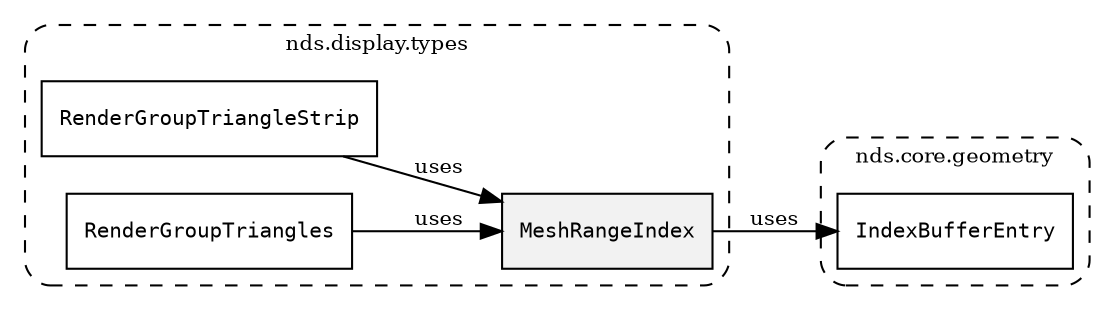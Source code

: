 /**
 * This dot file creates symbol collaboration diagram for MeshRangeIndex.
 */
digraph ZSERIO
{
    node [shape=box, fontsize=10];
    rankdir="LR";
    fontsize=10;
    tooltip="MeshRangeIndex collaboration diagram";

    subgraph "cluster_nds.display.types"
    {
        style="dashed, rounded";
        label="nds.display.types";
        tooltip="Package nds.display.types";
        href="../../../content/packages/nds.display.types.html#Package-nds-display-types";
        target="_parent";

        "MeshRangeIndex" [style="filled", fillcolor="#0000000D", target="_parent", label=<<font face="monospace"><table align="center" border="0" cellspacing="0" cellpadding="0"><tr><td href="../../../content/packages/nds.display.types.html#Subtype-MeshRangeIndex" title="Subtype defined in nds.display.types">MeshRangeIndex</td></tr></table></font>>];
        "RenderGroupTriangleStrip" [target="_parent", label=<<font face="monospace"><table align="center" border="0" cellspacing="0" cellpadding="0"><tr><td href="../../../content/packages/nds.display.types.html#Structure-RenderGroupTriangleStrip" title="Structure defined in nds.display.types">RenderGroupTriangleStrip</td></tr></table></font>>];
        "RenderGroupTriangles" [target="_parent", label=<<font face="monospace"><table align="center" border="0" cellspacing="0" cellpadding="0"><tr><td href="../../../content/packages/nds.display.types.html#Structure-RenderGroupTriangles" title="Structure defined in nds.display.types">RenderGroupTriangles</td></tr></table></font>>];
    }

    subgraph "cluster_nds.core.geometry"
    {
        style="dashed, rounded";
        label="nds.core.geometry";
        tooltip="Package nds.core.geometry";
        href="../../../content/packages/nds.core.geometry.html#Package-nds-core-geometry";
        target="_parent";

        "IndexBufferEntry" [target="_parent", label=<<font face="monospace"><table align="center" border="0" cellspacing="0" cellpadding="0"><tr><td href="../../../content/packages/nds.core.geometry.html#Structure-IndexBufferEntry" title="Structure defined in nds.core.geometry">IndexBufferEntry</td></tr></table></font>>];
    }

    "MeshRangeIndex" -> "IndexBufferEntry" [label="uses", fontsize=10];
    "RenderGroupTriangleStrip" -> "MeshRangeIndex" [label="uses", fontsize=10];
    "RenderGroupTriangles" -> "MeshRangeIndex" [label="uses", fontsize=10];
}
